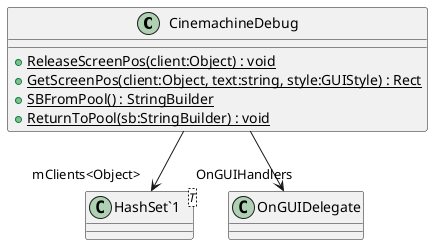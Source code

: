 @startuml
class CinemachineDebug {
    + {static} ReleaseScreenPos(client:Object) : void
    + {static} GetScreenPos(client:Object, text:string, style:GUIStyle) : Rect
    + {static} SBFromPool() : StringBuilder
    + {static} ReturnToPool(sb:StringBuilder) : void
}
class "HashSet`1"<T> {
}
CinemachineDebug --> "mClients<Object>" "HashSet`1"
CinemachineDebug --> "OnGUIHandlers" OnGUIDelegate
@enduml
